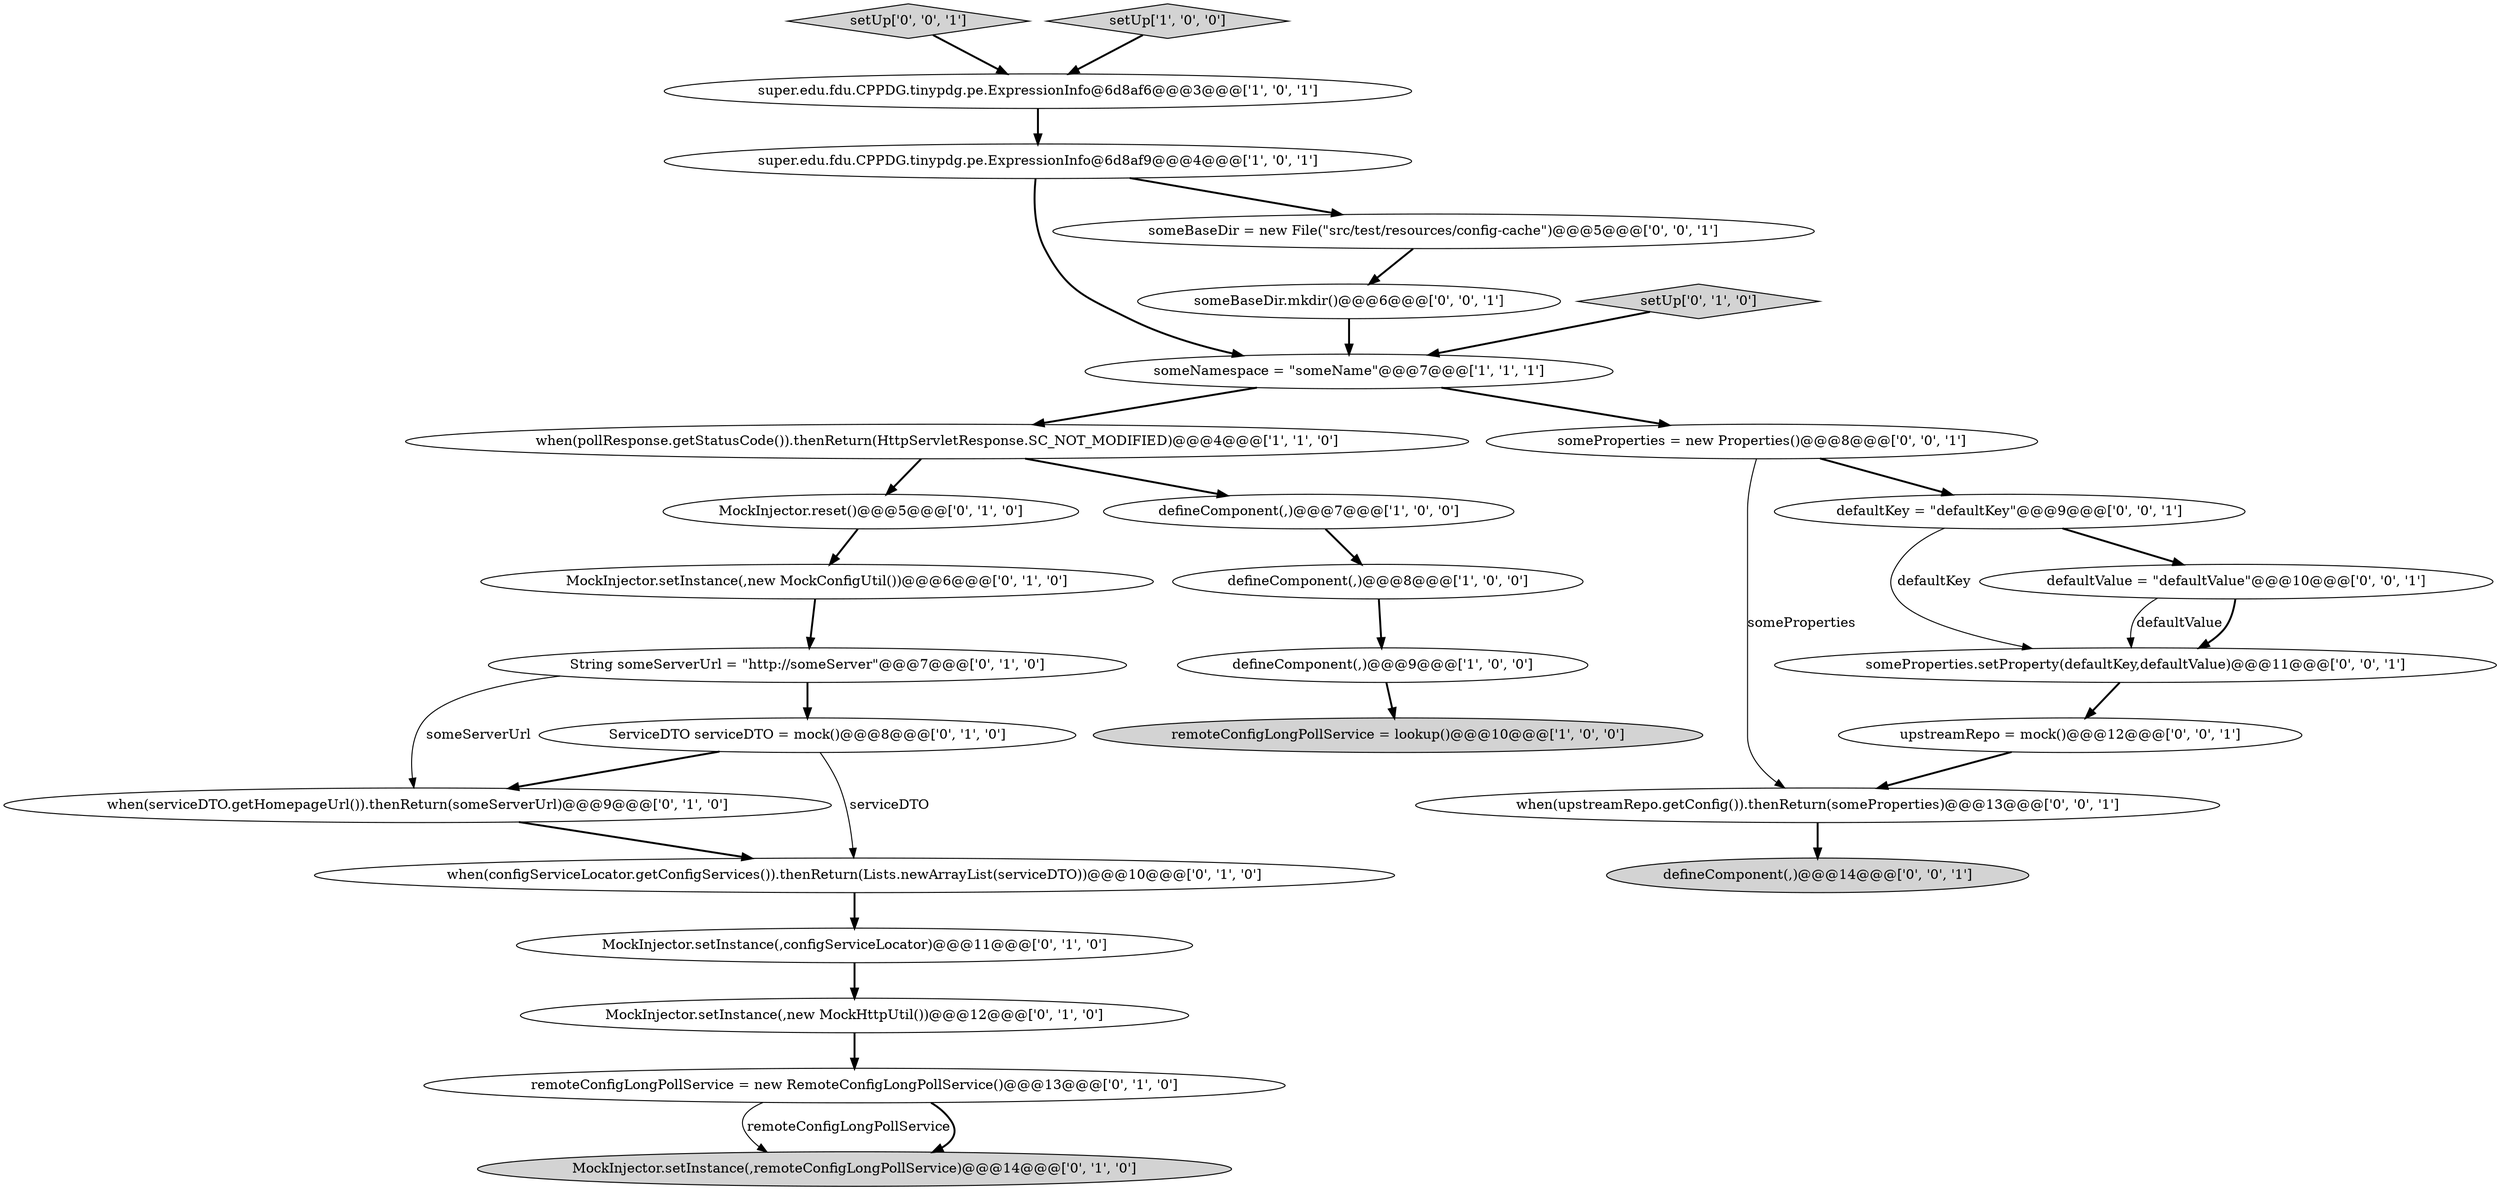 digraph {
11 [style = filled, label = "MockInjector.setInstance(,configServiceLocator)@@@11@@@['0', '1', '0']", fillcolor = white, shape = ellipse image = "AAA1AAABBB2BBB"];
9 [style = filled, label = "MockInjector.setInstance(,new MockConfigUtil())@@@6@@@['0', '1', '0']", fillcolor = white, shape = ellipse image = "AAA0AAABBB2BBB"];
10 [style = filled, label = "when(serviceDTO.getHomepageUrl()).thenReturn(someServerUrl)@@@9@@@['0', '1', '0']", fillcolor = white, shape = ellipse image = "AAA1AAABBB2BBB"];
4 [style = filled, label = "super.edu.fdu.CPPDG.tinypdg.pe.ExpressionInfo@6d8af9@@@4@@@['1', '0', '1']", fillcolor = white, shape = ellipse image = "AAA0AAABBB1BBB"];
13 [style = filled, label = "when(configServiceLocator.getConfigServices()).thenReturn(Lists.newArrayList(serviceDTO))@@@10@@@['0', '1', '0']", fillcolor = white, shape = ellipse image = "AAA1AAABBB2BBB"];
23 [style = filled, label = "someBaseDir.mkdir()@@@6@@@['0', '0', '1']", fillcolor = white, shape = ellipse image = "AAA0AAABBB3BBB"];
19 [style = filled, label = "MockInjector.reset()@@@5@@@['0', '1', '0']", fillcolor = white, shape = ellipse image = "AAA0AAABBB2BBB"];
17 [style = filled, label = "ServiceDTO serviceDTO = mock()@@@8@@@['0', '1', '0']", fillcolor = white, shape = ellipse image = "AAA0AAABBB2BBB"];
22 [style = filled, label = "setUp['0', '0', '1']", fillcolor = lightgray, shape = diamond image = "AAA0AAABBB3BBB"];
3 [style = filled, label = "remoteConfigLongPollService = lookup()@@@10@@@['1', '0', '0']", fillcolor = lightgray, shape = ellipse image = "AAA0AAABBB1BBB"];
20 [style = filled, label = "upstreamRepo = mock()@@@12@@@['0', '0', '1']", fillcolor = white, shape = ellipse image = "AAA0AAABBB3BBB"];
12 [style = filled, label = "String someServerUrl = \"http://someServer\"@@@7@@@['0', '1', '0']", fillcolor = white, shape = ellipse image = "AAA0AAABBB2BBB"];
16 [style = filled, label = "remoteConfigLongPollService = new RemoteConfigLongPollService()@@@13@@@['0', '1', '0']", fillcolor = white, shape = ellipse image = "AAA1AAABBB2BBB"];
1 [style = filled, label = "defineComponent(,)@@@9@@@['1', '0', '0']", fillcolor = white, shape = ellipse image = "AAA0AAABBB1BBB"];
8 [style = filled, label = "someNamespace = \"someName\"@@@7@@@['1', '1', '1']", fillcolor = white, shape = ellipse image = "AAA0AAABBB1BBB"];
5 [style = filled, label = "defineComponent(,)@@@8@@@['1', '0', '0']", fillcolor = white, shape = ellipse image = "AAA0AAABBB1BBB"];
24 [style = filled, label = "when(upstreamRepo.getConfig()).thenReturn(someProperties)@@@13@@@['0', '0', '1']", fillcolor = white, shape = ellipse image = "AAA0AAABBB3BBB"];
14 [style = filled, label = "MockInjector.setInstance(,remoteConfigLongPollService)@@@14@@@['0', '1', '0']", fillcolor = lightgray, shape = ellipse image = "AAA1AAABBB2BBB"];
29 [style = filled, label = "defaultKey = \"defaultKey\"@@@9@@@['0', '0', '1']", fillcolor = white, shape = ellipse image = "AAA0AAABBB3BBB"];
2 [style = filled, label = "defineComponent(,)@@@7@@@['1', '0', '0']", fillcolor = white, shape = ellipse image = "AAA0AAABBB1BBB"];
21 [style = filled, label = "defineComponent(,)@@@14@@@['0', '0', '1']", fillcolor = lightgray, shape = ellipse image = "AAA0AAABBB3BBB"];
15 [style = filled, label = "setUp['0', '1', '0']", fillcolor = lightgray, shape = diamond image = "AAA0AAABBB2BBB"];
6 [style = filled, label = "setUp['1', '0', '0']", fillcolor = lightgray, shape = diamond image = "AAA0AAABBB1BBB"];
7 [style = filled, label = "when(pollResponse.getStatusCode()).thenReturn(HttpServletResponse.SC_NOT_MODIFIED)@@@4@@@['1', '1', '0']", fillcolor = white, shape = ellipse image = "AAA0AAABBB1BBB"];
25 [style = filled, label = "someProperties.setProperty(defaultKey,defaultValue)@@@11@@@['0', '0', '1']", fillcolor = white, shape = ellipse image = "AAA0AAABBB3BBB"];
0 [style = filled, label = "super.edu.fdu.CPPDG.tinypdg.pe.ExpressionInfo@6d8af6@@@3@@@['1', '0', '1']", fillcolor = white, shape = ellipse image = "AAA0AAABBB1BBB"];
18 [style = filled, label = "MockInjector.setInstance(,new MockHttpUtil())@@@12@@@['0', '1', '0']", fillcolor = white, shape = ellipse image = "AAA1AAABBB2BBB"];
27 [style = filled, label = "someBaseDir = new File(\"src/test/resources/config-cache\")@@@5@@@['0', '0', '1']", fillcolor = white, shape = ellipse image = "AAA0AAABBB3BBB"];
28 [style = filled, label = "defaultValue = \"defaultValue\"@@@10@@@['0', '0', '1']", fillcolor = white, shape = ellipse image = "AAA0AAABBB3BBB"];
26 [style = filled, label = "someProperties = new Properties()@@@8@@@['0', '0', '1']", fillcolor = white, shape = ellipse image = "AAA0AAABBB3BBB"];
24->21 [style = bold, label=""];
0->4 [style = bold, label=""];
19->9 [style = bold, label=""];
26->24 [style = solid, label="someProperties"];
22->0 [style = bold, label=""];
8->26 [style = bold, label=""];
2->5 [style = bold, label=""];
25->20 [style = bold, label=""];
28->25 [style = solid, label="defaultValue"];
5->1 [style = bold, label=""];
6->0 [style = bold, label=""];
4->27 [style = bold, label=""];
29->28 [style = bold, label=""];
27->23 [style = bold, label=""];
29->25 [style = solid, label="defaultKey"];
11->18 [style = bold, label=""];
4->8 [style = bold, label=""];
16->14 [style = solid, label="remoteConfigLongPollService"];
13->11 [style = bold, label=""];
1->3 [style = bold, label=""];
12->17 [style = bold, label=""];
10->13 [style = bold, label=""];
17->13 [style = solid, label="serviceDTO"];
23->8 [style = bold, label=""];
16->14 [style = bold, label=""];
12->10 [style = solid, label="someServerUrl"];
18->16 [style = bold, label=""];
20->24 [style = bold, label=""];
8->7 [style = bold, label=""];
7->19 [style = bold, label=""];
15->8 [style = bold, label=""];
26->29 [style = bold, label=""];
28->25 [style = bold, label=""];
17->10 [style = bold, label=""];
9->12 [style = bold, label=""];
7->2 [style = bold, label=""];
}
